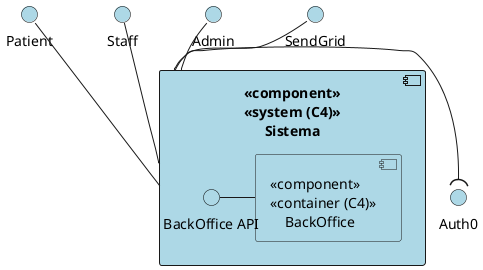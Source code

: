 @startuml
 'https://plantuml.com/component-diagram
 
 skinparam component {
   BackgroundColor #ADD8E6
 }
 
 skinparam interface {
   BackgroundColor #ADD8E6
   BorderColor black
 }
 
 component "<<component>>\n<<system (C4)>>\nSistema" as comp {
 
   component "<<component>>\n<<container (C4)>>\n    BackOffice" as ba    
 
 
 
 "BackOffice API" - ba
  
 }
 
 "Auth0" )- [comp]
 "Patient" -- [comp]
 "Staff" -- [comp]
 "Admin" -- [comp]
 "SendGrid" -- [comp]
 @enduml
